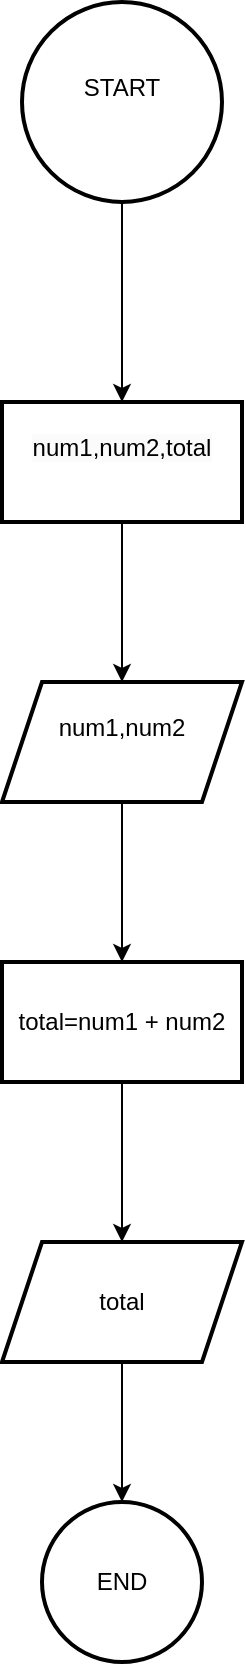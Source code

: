 <mxfile version="24.8.6">
  <diagram name="Page-1" id="H9j1ZR-ccOhhmVk-Duxb">
    <mxGraphModel dx="1050" dy="557" grid="1" gridSize="10" guides="1" tooltips="1" connect="1" arrows="1" fold="1" page="1" pageScale="1" pageWidth="850" pageHeight="1100" math="0" shadow="0">
      <root>
        <mxCell id="0" />
        <mxCell id="1" parent="0" />
        <mxCell id="k-GzGez3ffepMvMOv6X--4" value="" style="edgeStyle=orthogonalEdgeStyle;rounded=0;orthogonalLoop=1;jettySize=auto;html=1;" edge="1" parent="1" source="8tq2AdiiSoOf8qJMaTPS-3" target="k-GzGez3ffepMvMOv6X--3">
          <mxGeometry relative="1" as="geometry" />
        </mxCell>
        <mxCell id="8tq2AdiiSoOf8qJMaTPS-3" value="START&lt;div&gt;&lt;br&gt;&lt;/div&gt;" style="strokeWidth=2;html=1;shape=mxgraph.flowchart.start_2;whiteSpace=wrap;" parent="1" vertex="1">
          <mxGeometry x="320" y="50" width="100" height="100" as="geometry" />
        </mxCell>
        <mxCell id="k-GzGez3ffepMvMOv6X--6" value="" style="edgeStyle=orthogonalEdgeStyle;rounded=0;orthogonalLoop=1;jettySize=auto;html=1;" edge="1" parent="1" source="k-GzGez3ffepMvMOv6X--3" target="k-GzGez3ffepMvMOv6X--5">
          <mxGeometry relative="1" as="geometry" />
        </mxCell>
        <mxCell id="k-GzGez3ffepMvMOv6X--3" value="&#xa;&lt;span style=&quot;color: rgb(0, 0, 0); font-family: Helvetica; font-size: 12px; font-style: normal; font-variant-ligatures: normal; font-variant-caps: normal; font-weight: 400; letter-spacing: normal; orphans: 2; text-align: center; text-indent: 0px; text-transform: none; widows: 2; word-spacing: 0px; -webkit-text-stroke-width: 0px; white-space: normal; background-color: rgb(251, 251, 251); text-decoration-thickness: initial; text-decoration-style: initial; text-decoration-color: initial; display: inline !important; float: none;&quot;&gt;num1,num2,total&lt;/span&gt;&#xa;&#xa;" style="whiteSpace=wrap;html=1;strokeWidth=2;" vertex="1" parent="1">
          <mxGeometry x="310" y="250" width="120" height="60" as="geometry" />
        </mxCell>
        <mxCell id="k-GzGez3ffepMvMOv6X--8" value="" style="edgeStyle=orthogonalEdgeStyle;rounded=0;orthogonalLoop=1;jettySize=auto;html=1;" edge="1" parent="1" source="k-GzGez3ffepMvMOv6X--5" target="k-GzGez3ffepMvMOv6X--7">
          <mxGeometry relative="1" as="geometry" />
        </mxCell>
        <mxCell id="k-GzGez3ffepMvMOv6X--5" value="num1,num2&lt;div&gt;&lt;br&gt;&lt;/div&gt;" style="shape=parallelogram;perimeter=parallelogramPerimeter;whiteSpace=wrap;html=1;fixedSize=1;strokeWidth=2;" vertex="1" parent="1">
          <mxGeometry x="310" y="390" width="120" height="60" as="geometry" />
        </mxCell>
        <mxCell id="k-GzGez3ffepMvMOv6X--10" value="" style="edgeStyle=orthogonalEdgeStyle;rounded=0;orthogonalLoop=1;jettySize=auto;html=1;" edge="1" parent="1" source="k-GzGez3ffepMvMOv6X--7" target="k-GzGez3ffepMvMOv6X--9">
          <mxGeometry relative="1" as="geometry" />
        </mxCell>
        <mxCell id="k-GzGez3ffepMvMOv6X--7" value="total=num1 + num2" style="whiteSpace=wrap;html=1;strokeWidth=2;" vertex="1" parent="1">
          <mxGeometry x="310" y="530" width="120" height="60" as="geometry" />
        </mxCell>
        <mxCell id="k-GzGez3ffepMvMOv6X--12" value="" style="edgeStyle=orthogonalEdgeStyle;rounded=0;orthogonalLoop=1;jettySize=auto;html=1;" edge="1" parent="1" source="k-GzGez3ffepMvMOv6X--9" target="k-GzGez3ffepMvMOv6X--11">
          <mxGeometry relative="1" as="geometry" />
        </mxCell>
        <mxCell id="k-GzGez3ffepMvMOv6X--9" value="total" style="shape=parallelogram;perimeter=parallelogramPerimeter;whiteSpace=wrap;html=1;fixedSize=1;strokeWidth=2;" vertex="1" parent="1">
          <mxGeometry x="310" y="670" width="120" height="60" as="geometry" />
        </mxCell>
        <mxCell id="k-GzGez3ffepMvMOv6X--11" value="END" style="ellipse;whiteSpace=wrap;html=1;strokeWidth=2;" vertex="1" parent="1">
          <mxGeometry x="330" y="800" width="80" height="80" as="geometry" />
        </mxCell>
      </root>
    </mxGraphModel>
  </diagram>
</mxfile>
